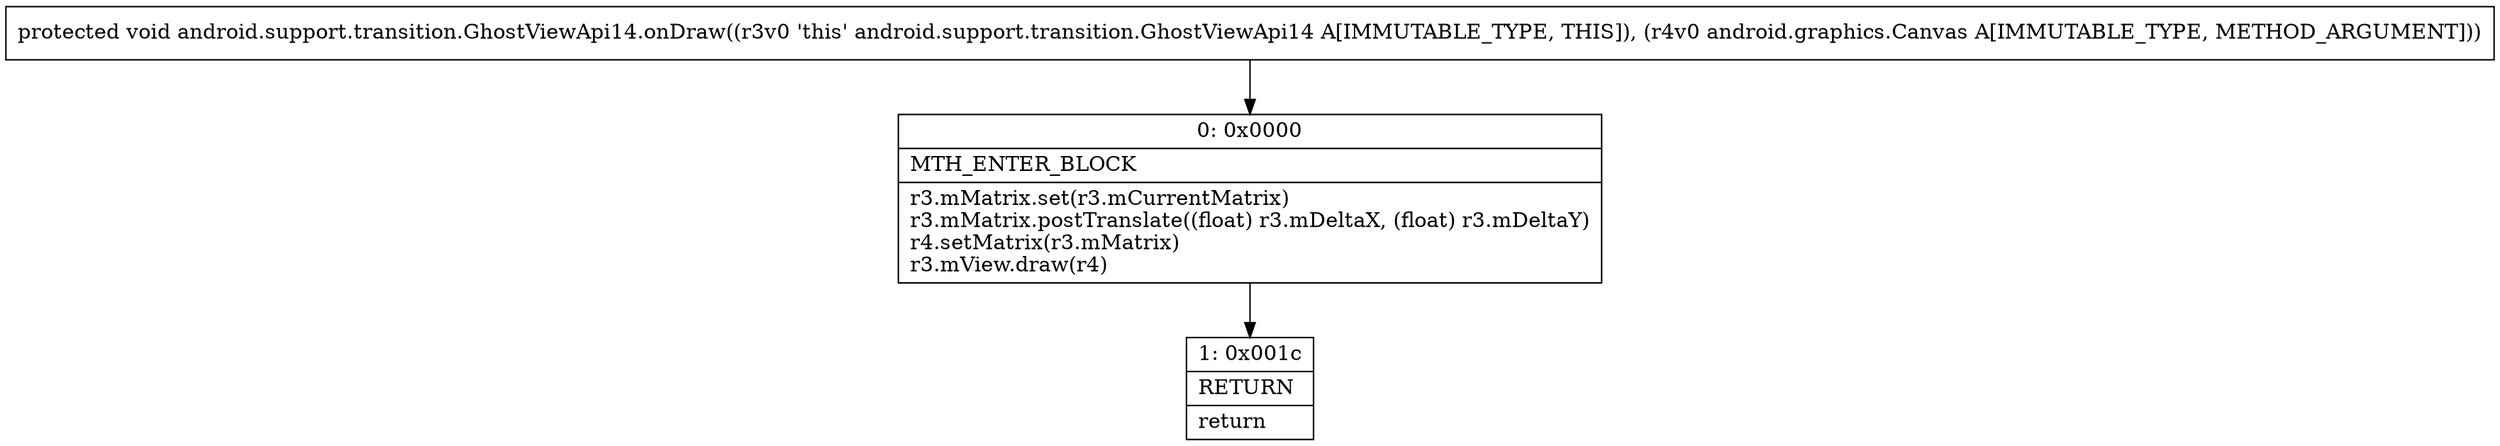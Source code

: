 digraph "CFG forandroid.support.transition.GhostViewApi14.onDraw(Landroid\/graphics\/Canvas;)V" {
Node_0 [shape=record,label="{0\:\ 0x0000|MTH_ENTER_BLOCK\l|r3.mMatrix.set(r3.mCurrentMatrix)\lr3.mMatrix.postTranslate((float) r3.mDeltaX, (float) r3.mDeltaY)\lr4.setMatrix(r3.mMatrix)\lr3.mView.draw(r4)\l}"];
Node_1 [shape=record,label="{1\:\ 0x001c|RETURN\l|return\l}"];
MethodNode[shape=record,label="{protected void android.support.transition.GhostViewApi14.onDraw((r3v0 'this' android.support.transition.GhostViewApi14 A[IMMUTABLE_TYPE, THIS]), (r4v0 android.graphics.Canvas A[IMMUTABLE_TYPE, METHOD_ARGUMENT])) }"];
MethodNode -> Node_0;
Node_0 -> Node_1;
}

